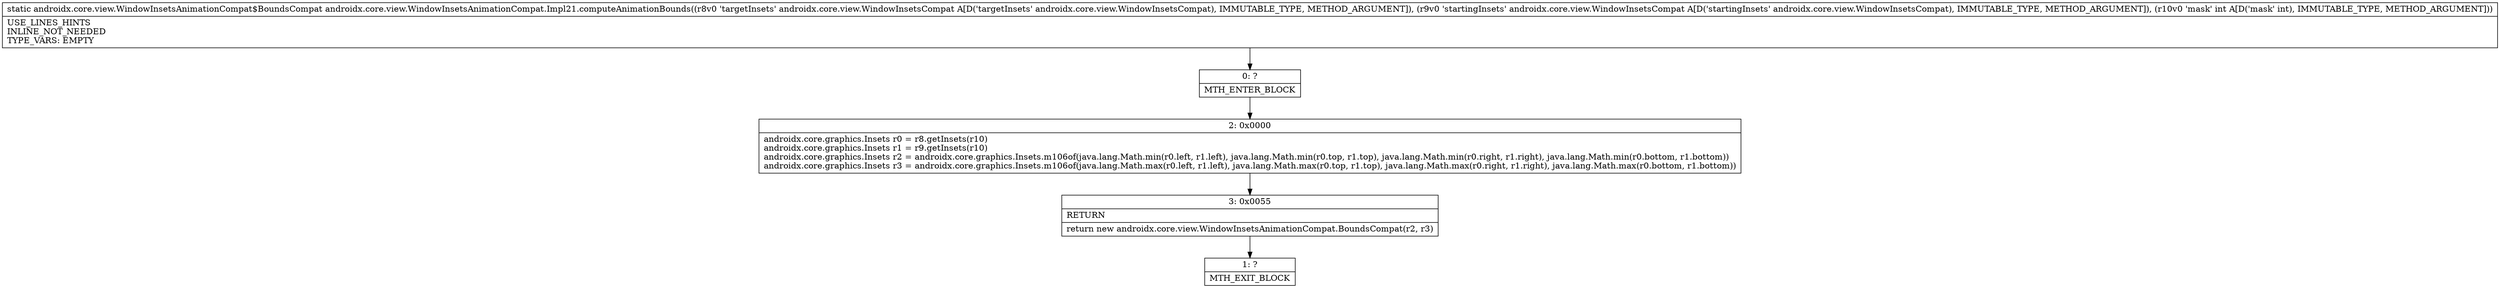 digraph "CFG forandroidx.core.view.WindowInsetsAnimationCompat.Impl21.computeAnimationBounds(Landroidx\/core\/view\/WindowInsetsCompat;Landroidx\/core\/view\/WindowInsetsCompat;I)Landroidx\/core\/view\/WindowInsetsAnimationCompat$BoundsCompat;" {
Node_0 [shape=record,label="{0\:\ ?|MTH_ENTER_BLOCK\l}"];
Node_2 [shape=record,label="{2\:\ 0x0000|androidx.core.graphics.Insets r0 = r8.getInsets(r10)\landroidx.core.graphics.Insets r1 = r9.getInsets(r10)\landroidx.core.graphics.Insets r2 = androidx.core.graphics.Insets.m106of(java.lang.Math.min(r0.left, r1.left), java.lang.Math.min(r0.top, r1.top), java.lang.Math.min(r0.right, r1.right), java.lang.Math.min(r0.bottom, r1.bottom))\landroidx.core.graphics.Insets r3 = androidx.core.graphics.Insets.m106of(java.lang.Math.max(r0.left, r1.left), java.lang.Math.max(r0.top, r1.top), java.lang.Math.max(r0.right, r1.right), java.lang.Math.max(r0.bottom, r1.bottom))\l}"];
Node_3 [shape=record,label="{3\:\ 0x0055|RETURN\l|return new androidx.core.view.WindowInsetsAnimationCompat.BoundsCompat(r2, r3)\l}"];
Node_1 [shape=record,label="{1\:\ ?|MTH_EXIT_BLOCK\l}"];
MethodNode[shape=record,label="{static androidx.core.view.WindowInsetsAnimationCompat$BoundsCompat androidx.core.view.WindowInsetsAnimationCompat.Impl21.computeAnimationBounds((r8v0 'targetInsets' androidx.core.view.WindowInsetsCompat A[D('targetInsets' androidx.core.view.WindowInsetsCompat), IMMUTABLE_TYPE, METHOD_ARGUMENT]), (r9v0 'startingInsets' androidx.core.view.WindowInsetsCompat A[D('startingInsets' androidx.core.view.WindowInsetsCompat), IMMUTABLE_TYPE, METHOD_ARGUMENT]), (r10v0 'mask' int A[D('mask' int), IMMUTABLE_TYPE, METHOD_ARGUMENT]))  | USE_LINES_HINTS\lINLINE_NOT_NEEDED\lTYPE_VARS: EMPTY\l}"];
MethodNode -> Node_0;Node_0 -> Node_2;
Node_2 -> Node_3;
Node_3 -> Node_1;
}

